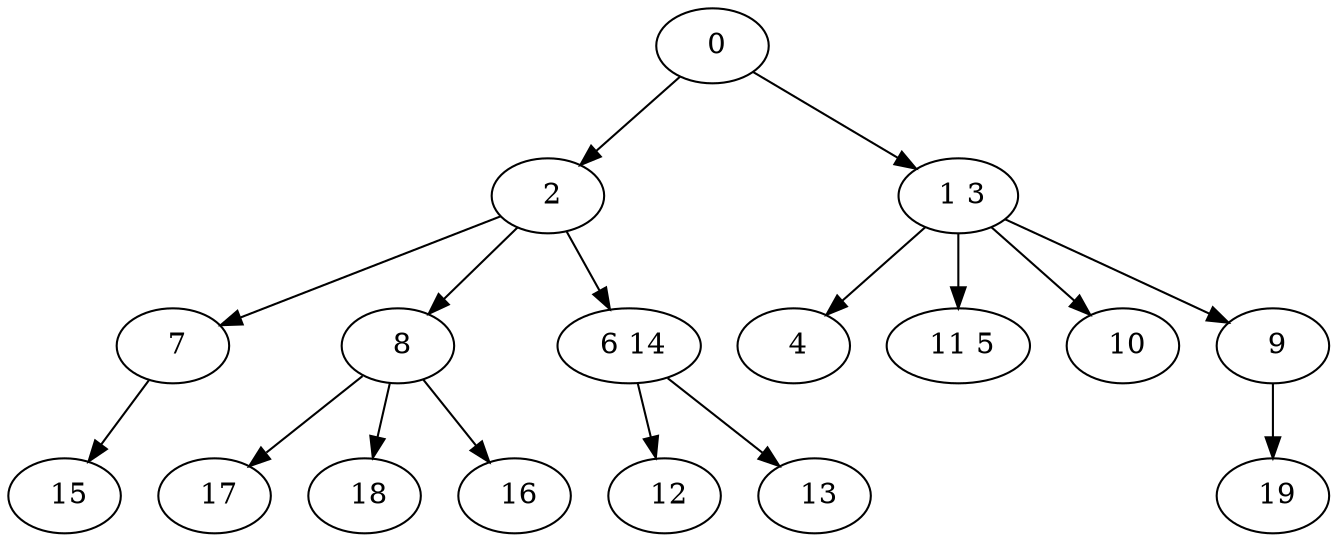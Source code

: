 digraph mytree {
" 0" -> " 2";
" 0" -> " 1 3";
" 2" -> " 7";
" 2" -> " 8";
" 2" -> " 6 14";
" 1 3" -> " 4";
" 1 3" -> " 11 5";
" 1 3" -> " 10";
" 1 3" -> " 9";
" 7" -> " 15";
" 8" -> " 17";
" 8" -> " 18";
" 8" -> " 16";
" 6 14" -> " 12";
" 6 14" -> " 13";
" 12";
" 15";
" 4";
" 17";
" 18";
" 13";
" 11 5";
" 10";
" 9" -> " 19";
" 19";
" 16";
}

